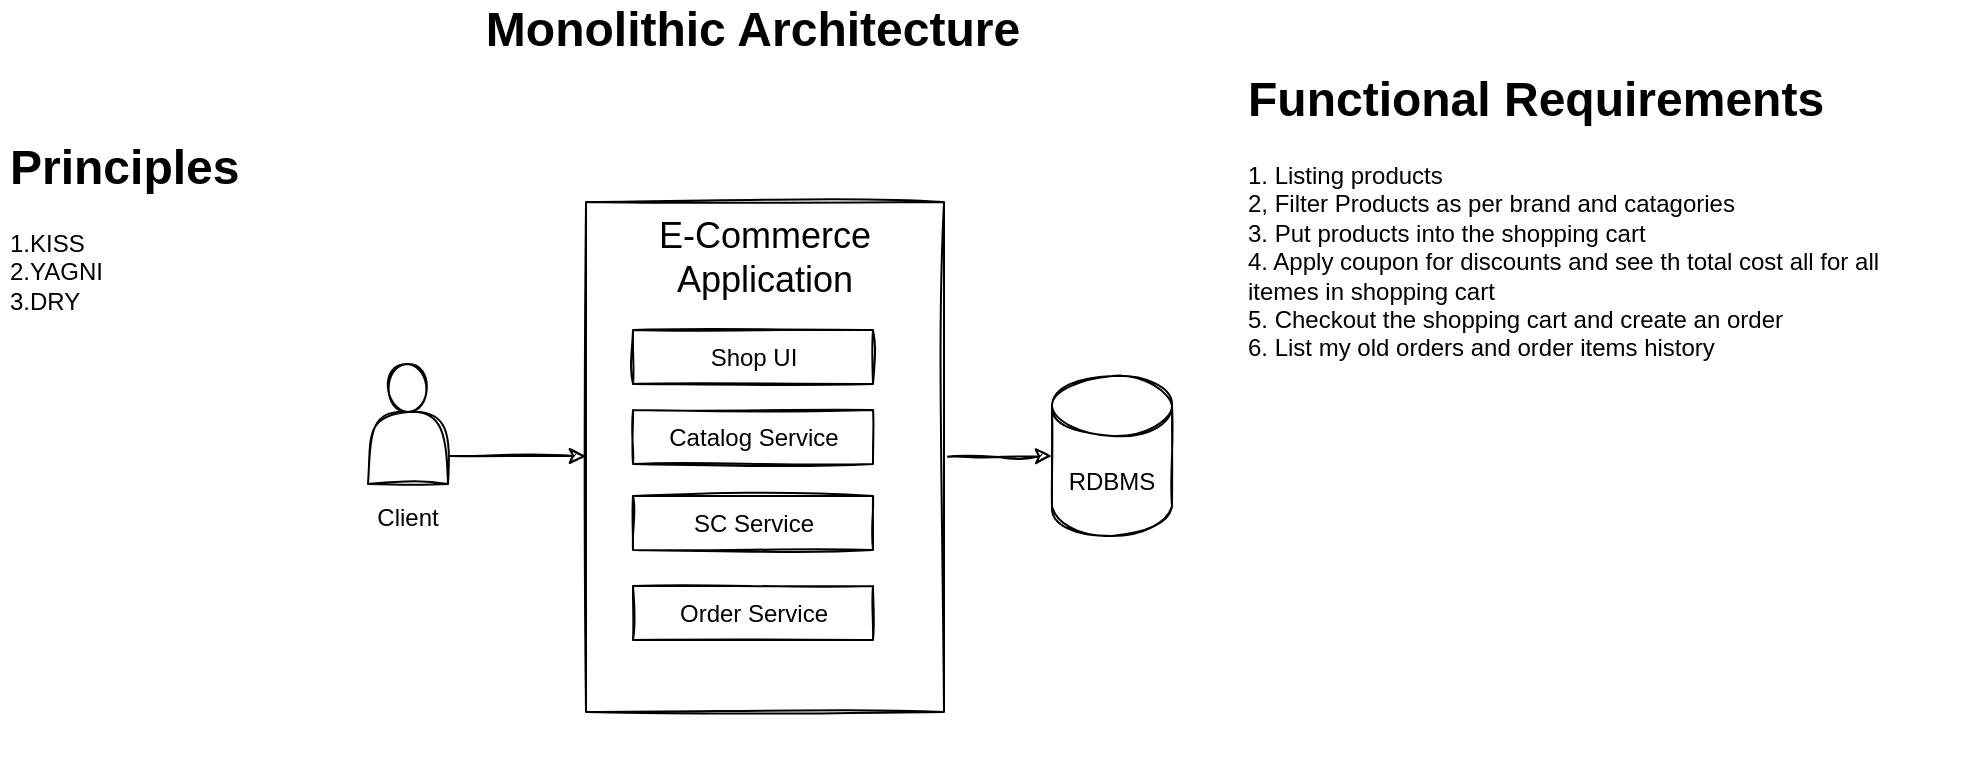 <mxfile version="15.4.0" type="device"><diagram id="k3-2sb_zv4APd-P77we5" name="Page-1"><mxGraphModel dx="1294" dy="514" grid="0" gridSize="10" guides="1" tooltips="1" connect="1" arrows="1" fold="1" page="0" pageScale="1" pageWidth="850" pageHeight="1100" math="0" shadow="0"><root><mxCell id="0"/><mxCell id="1" parent="0"/><mxCell id="dAYp7ZAVgFMrHs2u4Z32-1" value="&lt;h1&gt;Functional Requirements&lt;/h1&gt;&lt;p&gt;1. Listing products&lt;br&gt;2, Filter Products as per brand and catagories&lt;br&gt;3. Put products into the shopping cart&lt;br&gt;4. Apply coupon for discounts and see th total cost all for all itemes in shopping cart&lt;br&gt;5. Checkout the shopping cart and create an order&lt;br&gt;6. List my old orders and order items history&lt;/p&gt;&lt;p&gt;&lt;br&gt;&lt;/p&gt;" style="text;html=1;strokeColor=none;fillColor=none;spacing=5;spacingTop=-20;whiteSpace=wrap;overflow=hidden;rounded=0;sketch=1;" vertex="1" parent="1"><mxGeometry x="483" y="37" width="361" height="158" as="geometry"/></mxCell><mxCell id="dAYp7ZAVgFMrHs2u4Z32-2" value="&lt;h1&gt;Principles&lt;/h1&gt;&lt;p&gt;1.KISS&lt;br&gt;2.YAGNI&lt;br&gt;3.DRY&amp;nbsp;&lt;/p&gt;&lt;p&gt;&lt;br&gt;&lt;/p&gt;" style="text;html=1;strokeColor=none;fillColor=none;spacing=5;spacingTop=-20;whiteSpace=wrap;overflow=hidden;rounded=0;sketch=1;" vertex="1" parent="1"><mxGeometry x="-136" y="70.5" width="182" height="97" as="geometry"/></mxCell><mxCell id="dAYp7ZAVgFMrHs2u4Z32-3" value="&lt;font style=&quot;font-size: 24px&quot;&gt;Monolithic Architecture&lt;/font&gt;" style="text;html=1;strokeColor=none;fillColor=none;align=center;verticalAlign=middle;whiteSpace=wrap;rounded=0;sketch=1;fontStyle=1" vertex="1" parent="1"><mxGeometry x="85" y="7" width="311" height="30" as="geometry"/></mxCell><mxCell id="dAYp7ZAVgFMrHs2u4Z32-7" value="" style="group" vertex="1" connectable="0" parent="1"><mxGeometry x="25" y="294" width="60" height="92" as="geometry"/></mxCell><mxCell id="dAYp7ZAVgFMrHs2u4Z32-5" value="" style="shape=actor;whiteSpace=wrap;html=1;sketch=1;" vertex="1" parent="dAYp7ZAVgFMrHs2u4Z32-7"><mxGeometry x="23" y="-105" width="40" height="60" as="geometry"/></mxCell><mxCell id="dAYp7ZAVgFMrHs2u4Z32-6" value="Client" style="text;html=1;strokeColor=none;fillColor=none;align=center;verticalAlign=middle;whiteSpace=wrap;rounded=0;sketch=1;" vertex="1" parent="dAYp7ZAVgFMrHs2u4Z32-7"><mxGeometry x="13" y="-43" width="60" height="30" as="geometry"/></mxCell><mxCell id="dAYp7ZAVgFMrHs2u4Z32-15" style="edgeStyle=orthogonalEdgeStyle;rounded=0;sketch=1;orthogonalLoop=1;jettySize=auto;html=1;exitX=1;exitY=0.5;exitDx=0;exitDy=0;" edge="1" parent="1" source="dAYp7ZAVgFMrHs2u4Z32-9" target="dAYp7ZAVgFMrHs2u4Z32-14"><mxGeometry relative="1" as="geometry"/></mxCell><mxCell id="dAYp7ZAVgFMrHs2u4Z32-9" value="&lt;font style=&quot;font-size: 18px&quot;&gt;E-Commerce Application&lt;/font&gt;" style="rounded=0;whiteSpace=wrap;html=1;sketch=1;verticalAlign=top;" vertex="1" parent="1"><mxGeometry x="157" y="108" width="179" height="255" as="geometry"/></mxCell><mxCell id="dAYp7ZAVgFMrHs2u4Z32-13" style="edgeStyle=orthogonalEdgeStyle;rounded=0;sketch=1;orthogonalLoop=1;jettySize=auto;html=1;" edge="1" parent="1" target="dAYp7ZAVgFMrHs2u4Z32-9"><mxGeometry relative="1" as="geometry"><mxPoint x="89" y="235" as="sourcePoint"/></mxGeometry></mxCell><mxCell id="dAYp7ZAVgFMrHs2u4Z32-14" value="RDBMS" style="shape=cylinder3;whiteSpace=wrap;html=1;boundedLbl=1;backgroundOutline=1;size=15;sketch=1;" vertex="1" parent="1"><mxGeometry x="390" y="195" width="60" height="80" as="geometry"/></mxCell><mxCell id="dAYp7ZAVgFMrHs2u4Z32-16" value="Shop UI" style="rounded=0;whiteSpace=wrap;html=1;sketch=1;verticalAlign=top;" vertex="1" parent="1"><mxGeometry x="180.5" y="172" width="120" height="27" as="geometry"/></mxCell><mxCell id="dAYp7ZAVgFMrHs2u4Z32-17" value="Catalog Service" style="rounded=0;whiteSpace=wrap;html=1;sketch=1;verticalAlign=top;" vertex="1" parent="1"><mxGeometry x="180.5" y="212" width="120" height="27" as="geometry"/></mxCell><mxCell id="dAYp7ZAVgFMrHs2u4Z32-18" value="SC Service" style="rounded=0;whiteSpace=wrap;html=1;sketch=1;verticalAlign=top;" vertex="1" parent="1"><mxGeometry x="180.5" y="255" width="120" height="27" as="geometry"/></mxCell><mxCell id="dAYp7ZAVgFMrHs2u4Z32-19" value="Order Service" style="rounded=0;whiteSpace=wrap;html=1;sketch=1;verticalAlign=top;" vertex="1" parent="1"><mxGeometry x="180.5" y="300" width="120" height="27" as="geometry"/></mxCell></root></mxGraphModel></diagram></mxfile>